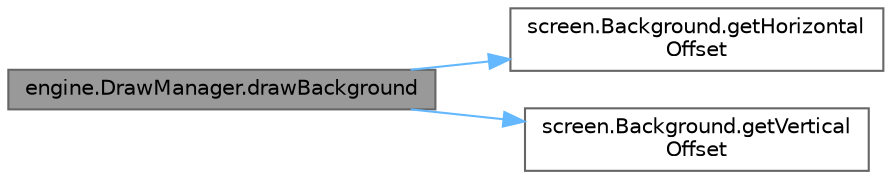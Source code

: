 digraph "engine.DrawManager.drawBackground"
{
 // LATEX_PDF_SIZE
  bgcolor="transparent";
  edge [fontname=Helvetica,fontsize=10,labelfontname=Helvetica,labelfontsize=10];
  node [fontname=Helvetica,fontsize=10,shape=box,height=0.2,width=0.4];
  rankdir="LR";
  Node1 [id="Node000001",label="engine.DrawManager.drawBackground",height=0.2,width=0.4,color="gray40", fillcolor="grey60", style="filled", fontcolor="black",tooltip=" "];
  Node1 -> Node2 [id="edge1_Node000001_Node000002",color="steelblue1",style="solid",tooltip=" "];
  Node2 [id="Node000002",label="screen.Background.getHorizontal\lOffset",height=0.2,width=0.4,color="grey40", fillcolor="white", style="filled",URL="$classscreen_1_1_background.html#a918f6f3f1b91f3d38edfc90604c5235f",tooltip=" "];
  Node1 -> Node3 [id="edge2_Node000001_Node000003",color="steelblue1",style="solid",tooltip=" "];
  Node3 [id="Node000003",label="screen.Background.getVertical\lOffset",height=0.2,width=0.4,color="grey40", fillcolor="white", style="filled",URL="$classscreen_1_1_background.html#aa24d734763866bee6c605656eca3632b",tooltip=" "];
}
